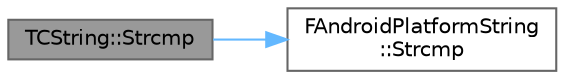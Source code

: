 digraph "TCString::Strcmp"
{
 // INTERACTIVE_SVG=YES
 // LATEX_PDF_SIZE
  bgcolor="transparent";
  edge [fontname=Helvetica,fontsize=10,labelfontname=Helvetica,labelfontsize=10];
  node [fontname=Helvetica,fontsize=10,shape=box,height=0.2,width=0.4];
  rankdir="LR";
  Node1 [id="Node000001",label="TCString::Strcmp",height=0.2,width=0.4,color="gray40", fillcolor="grey60", style="filled", fontcolor="black",tooltip="strcmp wrapper"];
  Node1 -> Node2 [id="edge1_Node000001_Node000002",color="steelblue1",style="solid",tooltip=" "];
  Node2 [id="Node000002",label="FAndroidPlatformString\l::Strcmp",height=0.2,width=0.4,color="grey40", fillcolor="white", style="filled",URL="$d5/d69/structFAndroidPlatformString.html#a0c3ab6cf3eef5ec4dd9599d21af25724",tooltip=" "];
}
